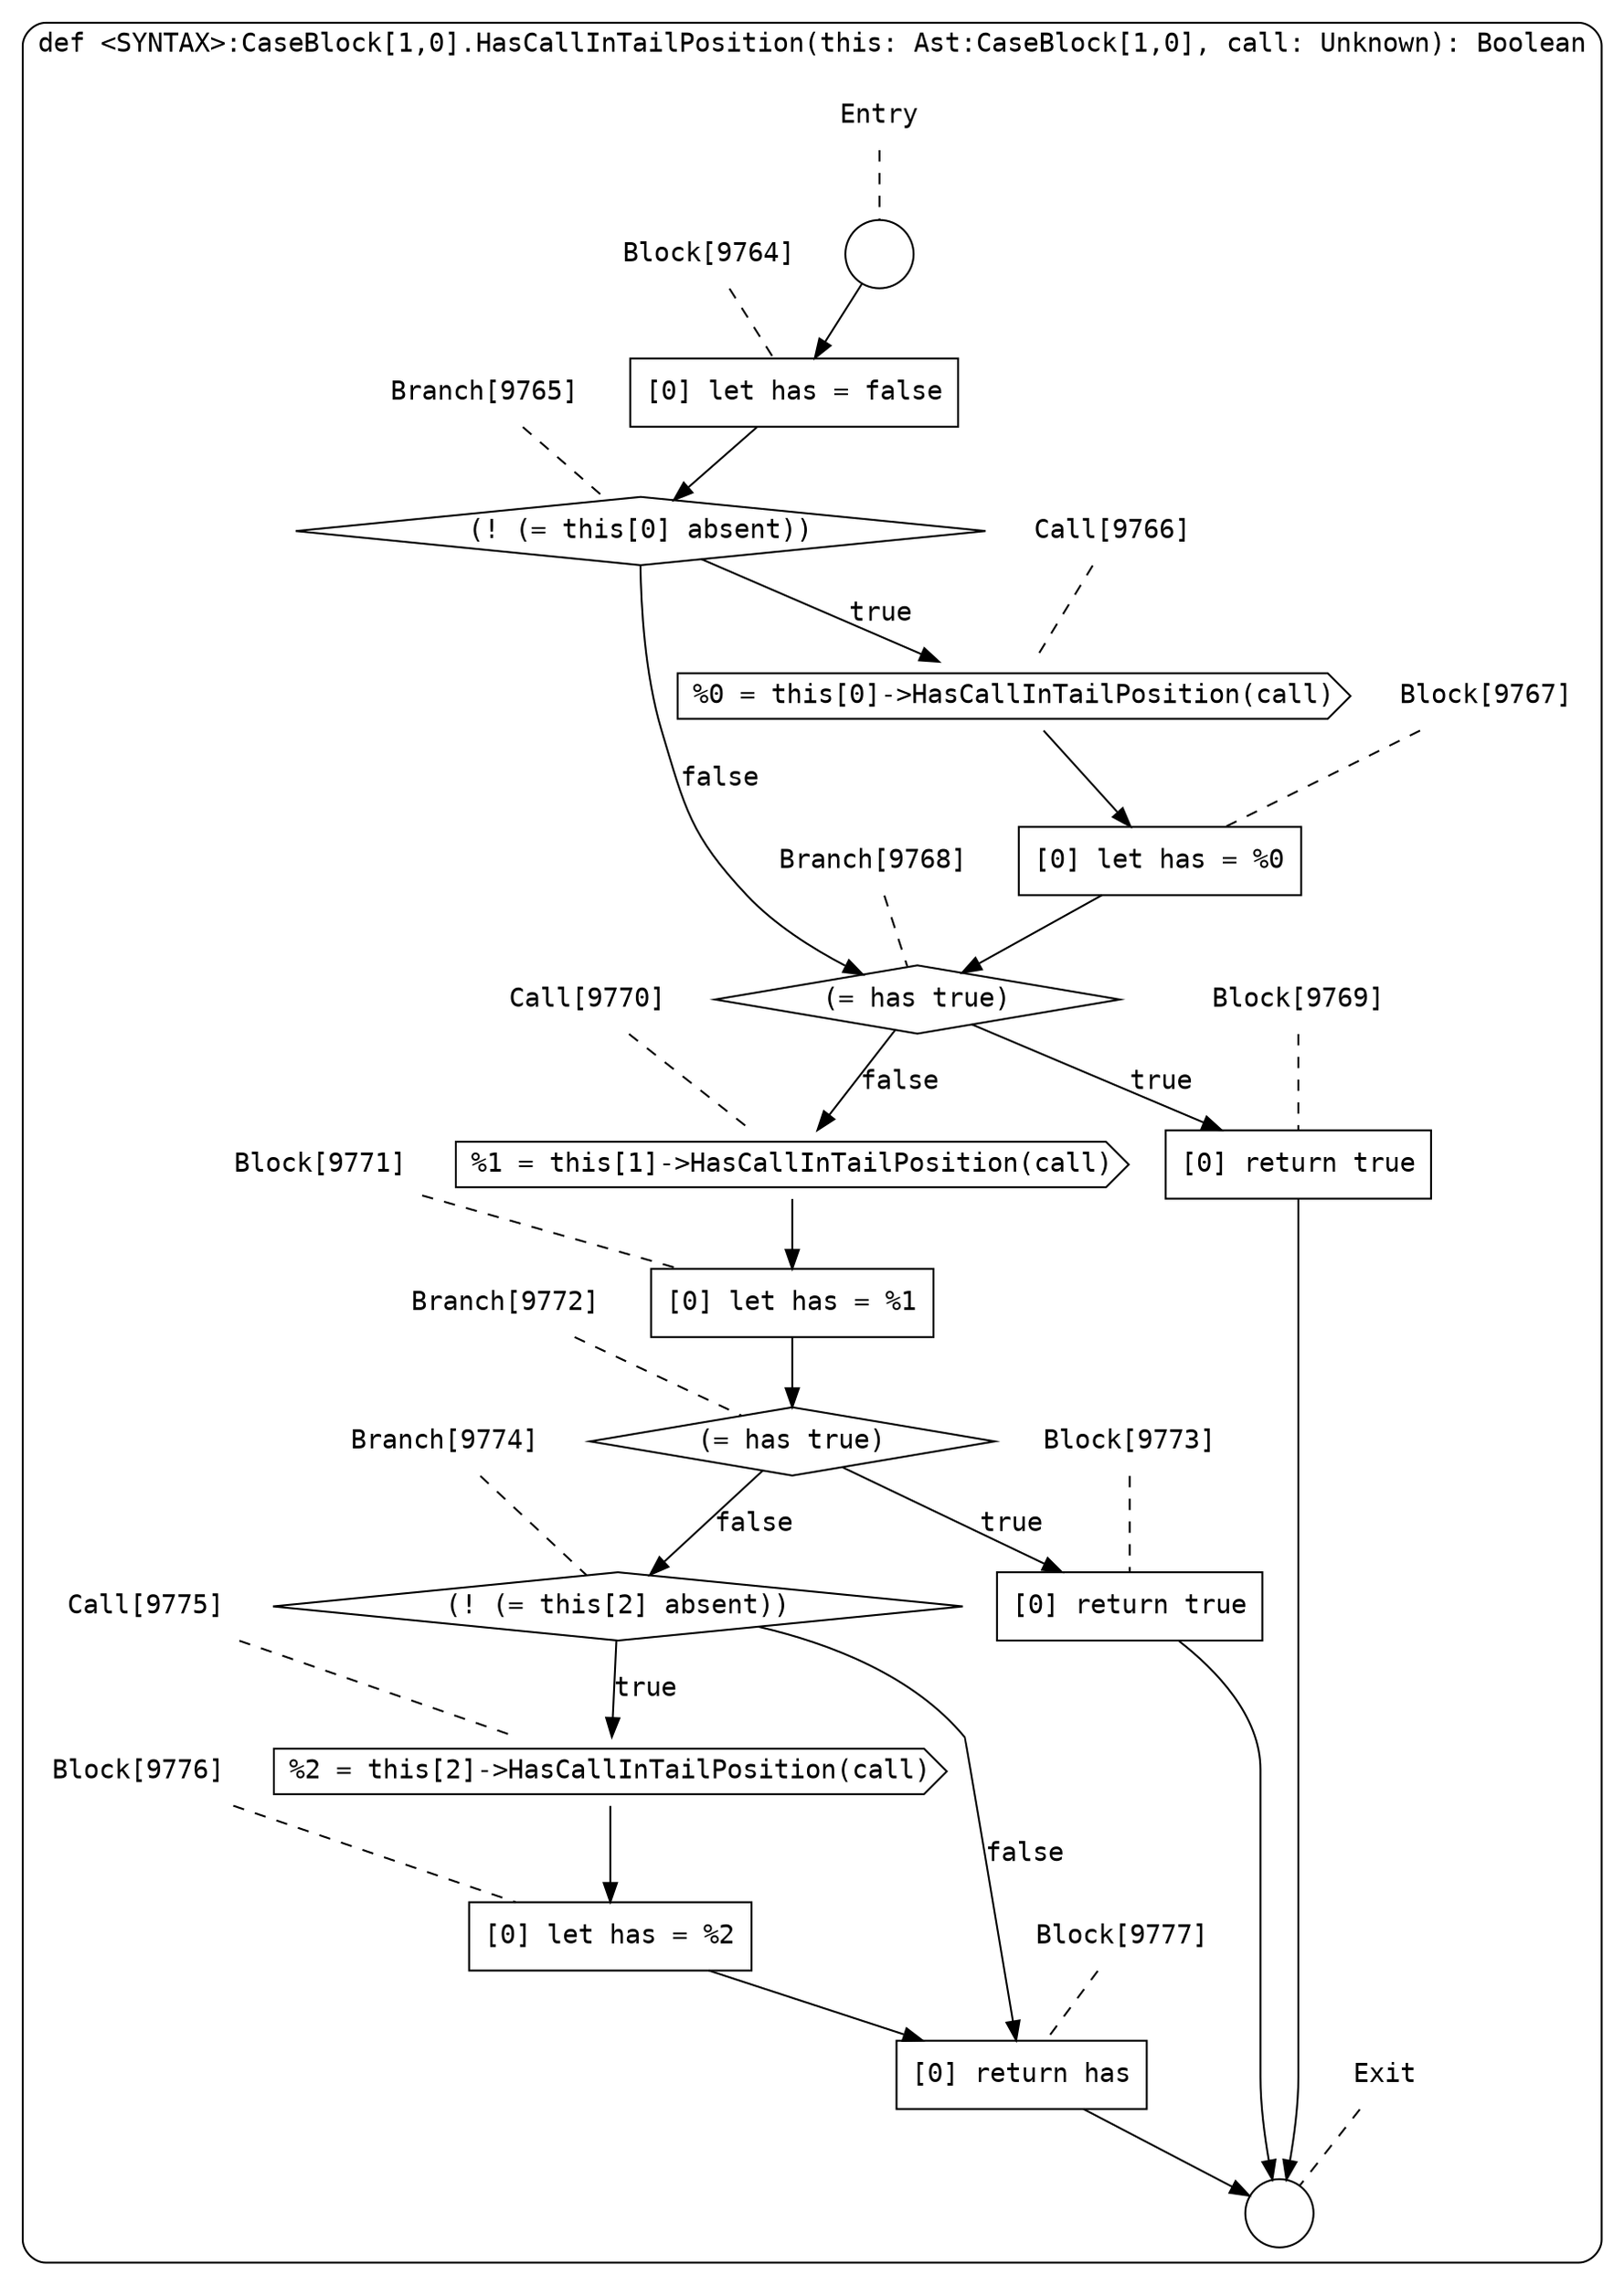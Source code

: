 digraph {
  graph [fontname = "Consolas"]
  node [fontname = "Consolas"]
  edge [fontname = "Consolas"]
  subgraph cluster1764 {
    label = "def <SYNTAX>:CaseBlock[1,0].HasCallInTailPosition(this: Ast:CaseBlock[1,0], call: Unknown): Boolean"
    style = rounded
    cluster1764_entry_name [shape=none, label=<<font color="black">Entry</font>>]
    cluster1764_entry_name -> cluster1764_entry [arrowhead=none, color="black", style=dashed]
    cluster1764_entry [shape=circle label=" " color="black" fillcolor="white" style=filled]
    cluster1764_entry -> node9764 [color="black"]
    cluster1764_exit_name [shape=none, label=<<font color="black">Exit</font>>]
    cluster1764_exit_name -> cluster1764_exit [arrowhead=none, color="black", style=dashed]
    cluster1764_exit [shape=circle label=" " color="black" fillcolor="white" style=filled]
    node9764_name [shape=none, label=<<font color="black">Block[9764]</font>>]
    node9764_name -> node9764 [arrowhead=none, color="black", style=dashed]
    node9764 [shape=box, label=<<font color="black">[0] let has = false<BR ALIGN="LEFT"/></font>> color="black" fillcolor="white", style=filled]
    node9764 -> node9765 [color="black"]
    node9765_name [shape=none, label=<<font color="black">Branch[9765]</font>>]
    node9765_name -> node9765 [arrowhead=none, color="black", style=dashed]
    node9765 [shape=diamond, label=<<font color="black">(! (= this[0] absent))</font>> color="black" fillcolor="white", style=filled]
    node9765 -> node9766 [label=<<font color="black">true</font>> color="black"]
    node9765 -> node9768 [label=<<font color="black">false</font>> color="black"]
    node9766_name [shape=none, label=<<font color="black">Call[9766]</font>>]
    node9766_name -> node9766 [arrowhead=none, color="black", style=dashed]
    node9766 [shape=cds, label=<<font color="black">%0 = this[0]-&gt;HasCallInTailPosition(call)</font>> color="black" fillcolor="white", style=filled]
    node9766 -> node9767 [color="black"]
    node9768_name [shape=none, label=<<font color="black">Branch[9768]</font>>]
    node9768_name -> node9768 [arrowhead=none, color="black", style=dashed]
    node9768 [shape=diamond, label=<<font color="black">(= has true)</font>> color="black" fillcolor="white", style=filled]
    node9768 -> node9769 [label=<<font color="black">true</font>> color="black"]
    node9768 -> node9770 [label=<<font color="black">false</font>> color="black"]
    node9767_name [shape=none, label=<<font color="black">Block[9767]</font>>]
    node9767_name -> node9767 [arrowhead=none, color="black", style=dashed]
    node9767 [shape=box, label=<<font color="black">[0] let has = %0<BR ALIGN="LEFT"/></font>> color="black" fillcolor="white", style=filled]
    node9767 -> node9768 [color="black"]
    node9769_name [shape=none, label=<<font color="black">Block[9769]</font>>]
    node9769_name -> node9769 [arrowhead=none, color="black", style=dashed]
    node9769 [shape=box, label=<<font color="black">[0] return true<BR ALIGN="LEFT"/></font>> color="black" fillcolor="white", style=filled]
    node9769 -> cluster1764_exit [color="black"]
    node9770_name [shape=none, label=<<font color="black">Call[9770]</font>>]
    node9770_name -> node9770 [arrowhead=none, color="black", style=dashed]
    node9770 [shape=cds, label=<<font color="black">%1 = this[1]-&gt;HasCallInTailPosition(call)</font>> color="black" fillcolor="white", style=filled]
    node9770 -> node9771 [color="black"]
    node9771_name [shape=none, label=<<font color="black">Block[9771]</font>>]
    node9771_name -> node9771 [arrowhead=none, color="black", style=dashed]
    node9771 [shape=box, label=<<font color="black">[0] let has = %1<BR ALIGN="LEFT"/></font>> color="black" fillcolor="white", style=filled]
    node9771 -> node9772 [color="black"]
    node9772_name [shape=none, label=<<font color="black">Branch[9772]</font>>]
    node9772_name -> node9772 [arrowhead=none, color="black", style=dashed]
    node9772 [shape=diamond, label=<<font color="black">(= has true)</font>> color="black" fillcolor="white", style=filled]
    node9772 -> node9773 [label=<<font color="black">true</font>> color="black"]
    node9772 -> node9774 [label=<<font color="black">false</font>> color="black"]
    node9773_name [shape=none, label=<<font color="black">Block[9773]</font>>]
    node9773_name -> node9773 [arrowhead=none, color="black", style=dashed]
    node9773 [shape=box, label=<<font color="black">[0] return true<BR ALIGN="LEFT"/></font>> color="black" fillcolor="white", style=filled]
    node9773 -> cluster1764_exit [color="black"]
    node9774_name [shape=none, label=<<font color="black">Branch[9774]</font>>]
    node9774_name -> node9774 [arrowhead=none, color="black", style=dashed]
    node9774 [shape=diamond, label=<<font color="black">(! (= this[2] absent))</font>> color="black" fillcolor="white", style=filled]
    node9774 -> node9775 [label=<<font color="black">true</font>> color="black"]
    node9774 -> node9777 [label=<<font color="black">false</font>> color="black"]
    node9775_name [shape=none, label=<<font color="black">Call[9775]</font>>]
    node9775_name -> node9775 [arrowhead=none, color="black", style=dashed]
    node9775 [shape=cds, label=<<font color="black">%2 = this[2]-&gt;HasCallInTailPosition(call)</font>> color="black" fillcolor="white", style=filled]
    node9775 -> node9776 [color="black"]
    node9777_name [shape=none, label=<<font color="black">Block[9777]</font>>]
    node9777_name -> node9777 [arrowhead=none, color="black", style=dashed]
    node9777 [shape=box, label=<<font color="black">[0] return has<BR ALIGN="LEFT"/></font>> color="black" fillcolor="white", style=filled]
    node9777 -> cluster1764_exit [color="black"]
    node9776_name [shape=none, label=<<font color="black">Block[9776]</font>>]
    node9776_name -> node9776 [arrowhead=none, color="black", style=dashed]
    node9776 [shape=box, label=<<font color="black">[0] let has = %2<BR ALIGN="LEFT"/></font>> color="black" fillcolor="white", style=filled]
    node9776 -> node9777 [color="black"]
  }
}